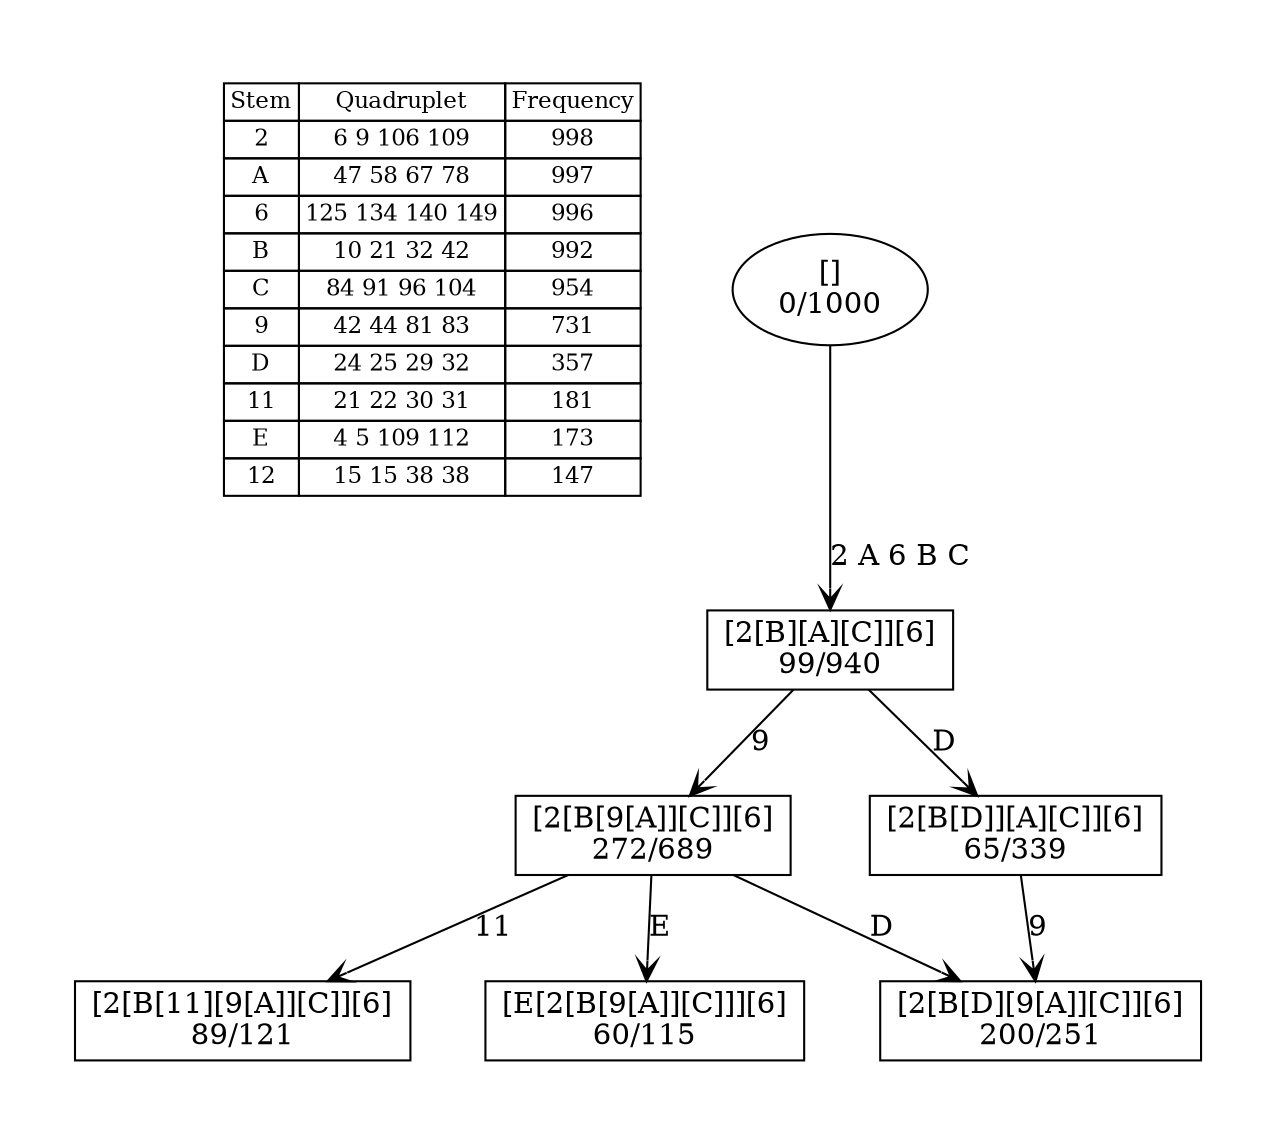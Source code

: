digraph G {
	pad = 0.5;
	nodesep = 0.5;
"legend" [label = < <table border="0" cellborder="1" cellspacing="0"><tr><td>Stem</td><td>Quadruplet</td><td>Frequency</td></tr>
<tr><td>2</td><td>6 9 106 109</td><td>998</td></tr>
<tr><td>A</td><td>47 58 67 78</td><td>997</td></tr>
<tr><td>6</td><td>125 134 140 149</td><td>996</td></tr>
<tr><td>B</td><td>10 21 32 42</td><td>992</td></tr>
<tr><td>C</td><td>84 91 96 104</td><td>954</td></tr>
<tr><td>9</td><td>42 44 81 83</td><td>731</td></tr>
<tr><td>D</td><td>24 25 29 32</td><td>357</td></tr>
<tr><td>11</td><td>21 22 30 31</td><td>181</td></tr>
<tr><td>E</td><td>4 5 109 112</td><td>173</td></tr>
<tr><td>12</td><td>15 15 38 38</td><td>147</td></tr>
</table>>, shape = plaintext, fontsize=11];
"2 A 6 B C 9 " [shape = box];
"2 A 6 B C 9 D " [shape = box];
"2 A 6 B C " [shape = box];
"2 A 6 B C 9 11 " [shape = box];
"2 A 6 B C D " [shape = box];
"2 A 6 B C 9 E " [shape = box];
"2 A 6 B C 9 " [label = "[2[B[9[A]][C]][6]\n272/689"];
"2 A 6 B C 9 D " [label = "[2[B[D][9[A]][C]][6]\n200/251"];
"2 A 6 B C " [label = "[2[B][A][C]][6]\n99/940"];
"2 A 6 B C 9 11 " [label = "[2[B[11][9[A]][C]][6]\n89/121"];
"2 A 6 B C D " [label = "[2[B[D]][A][C]][6]\n65/339"];
"2 A 6 B C 9 E " [label = "[E[2[B[9[A]][C]]][6]\n60/115"];
"" [label = "[]\n0/1000"];
"2 A 6 B C 9 " -> "2 A 6 B C 9 D " [label = "D ", arrowhead = vee];
"2 A 6 B C 9 " -> "2 A 6 B C 9 11 " [label = "11 ", arrowhead = vee];
"2 A 6 B C 9 " -> "2 A 6 B C 9 E " [label = "E ", arrowhead = vee];
"2 A 6 B C " -> "2 A 6 B C 9 " [label = "9 ", arrowhead = vee];
"2 A 6 B C " -> "2 A 6 B C D " [label = "D ", arrowhead = vee];
"2 A 6 B C D " -> "2 A 6 B C 9 D " [label = "9 ", arrowhead = vee];
"" -> "2 A 6 B C " [label = "2 A 6 B C ", arrowhead = vee];
}